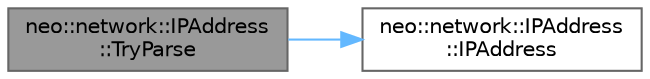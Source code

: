 digraph "neo::network::IPAddress::TryParse"
{
 // LATEX_PDF_SIZE
  bgcolor="transparent";
  edge [fontname=Helvetica,fontsize=10,labelfontname=Helvetica,labelfontsize=10];
  node [fontname=Helvetica,fontsize=10,shape=box,height=0.2,width=0.4];
  rankdir="LR";
  Node1 [id="Node000001",label="neo::network::IPAddress\l::TryParse",height=0.2,width=0.4,color="gray40", fillcolor="grey60", style="filled", fontcolor="black",tooltip="Tries to parse an IP address string."];
  Node1 -> Node2 [id="edge1_Node000001_Node000002",color="steelblue1",style="solid",tooltip=" "];
  Node2 [id="Node000002",label="neo::network::IPAddress\l::IPAddress",height=0.2,width=0.4,color="grey40", fillcolor="white", style="filled",URL="$classneo_1_1network_1_1_i_p_address.html#af3841f07eb754ead04973a5b6bb9afba",tooltip="Constructs an empty IPAddress."];
}
